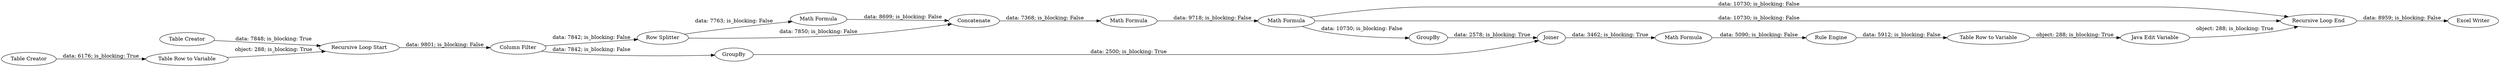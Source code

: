 digraph {
	"3313897781057748468_5" [label="Math Formula"]
	"3313897781057748468_27" [label="Table Row to Variable"]
	"3313897781057748468_6" [label="Math Formula"]
	"3313897781057748468_39" [label="Table Creator"]
	"3313897781057748468_30" [label="Recursive Loop End"]
	"3313897781057748468_8" [label="Table Creator"]
	"3313897781057748468_37" [label=GroupBy]
	"3313897781057748468_28" [label="Java Edit Variable"]
	"3313897781057748468_17" [label="Row Splitter"]
	"3313897781057748468_33" [label=Joiner]
	"3313897781057748468_36" [label=GroupBy]
	"3313897781057748468_29" [label="Recursive Loop Start"]
	"3313897781057748468_13" [label="Table Row to Variable"]
	"3313897781057748468_18" [label="Math Formula"]
	"3313897781057748468_22" [label="Rule Engine"]
	"3313897781057748468_40" [label="Excel Writer"]
	"3313897781057748468_10" [label="Column Filter"]
	"3313897781057748468_20" [label="Math Formula"]
	"3313897781057748468_19" [label=Concatenate]
	"3313897781057748468_28" -> "3313897781057748468_30" [label="object: 288; is_blocking: True"]
	"3313897781057748468_6" -> "3313897781057748468_30" [label="data: 10730; is_blocking: False"]
	"3313897781057748468_10" -> "3313897781057748468_36" [label="data: 7842; is_blocking: False"]
	"3313897781057748468_36" -> "3313897781057748468_33" [label="data: 2500; is_blocking: True"]
	"3313897781057748468_6" -> "3313897781057748468_30" [label="data: 10730; is_blocking: False"]
	"3313897781057748468_20" -> "3313897781057748468_22" [label="data: 5090; is_blocking: False"]
	"3313897781057748468_33" -> "3313897781057748468_20" [label="data: 3462; is_blocking: True"]
	"3313897781057748468_39" -> "3313897781057748468_29" [label="data: 7848; is_blocking: True"]
	"3313897781057748468_8" -> "3313897781057748468_13" [label="data: 6176; is_blocking: True"]
	"3313897781057748468_17" -> "3313897781057748468_19" [label="data: 7850; is_blocking: False"]
	"3313897781057748468_10" -> "3313897781057748468_17" [label="data: 7842; is_blocking: False"]
	"3313897781057748468_6" -> "3313897781057748468_37" [label="data: 10730; is_blocking: False"]
	"3313897781057748468_29" -> "3313897781057748468_10" [label="data: 9801; is_blocking: False"]
	"3313897781057748468_19" -> "3313897781057748468_5" [label="data: 7368; is_blocking: False"]
	"3313897781057748468_5" -> "3313897781057748468_6" [label="data: 9718; is_blocking: False"]
	"3313897781057748468_13" -> "3313897781057748468_29" [label="object: 288; is_blocking: True"]
	"3313897781057748468_17" -> "3313897781057748468_18" [label="data: 7763; is_blocking: False"]
	"3313897781057748468_27" -> "3313897781057748468_28" [label="object: 288; is_blocking: True"]
	"3313897781057748468_18" -> "3313897781057748468_19" [label="data: 8699; is_blocking: False"]
	"3313897781057748468_37" -> "3313897781057748468_33" [label="data: 2578; is_blocking: True"]
	"3313897781057748468_30" -> "3313897781057748468_40" [label="data: 8959; is_blocking: False"]
	"3313897781057748468_22" -> "3313897781057748468_27" [label="data: 5912; is_blocking: False"]
	rankdir=LR
}
